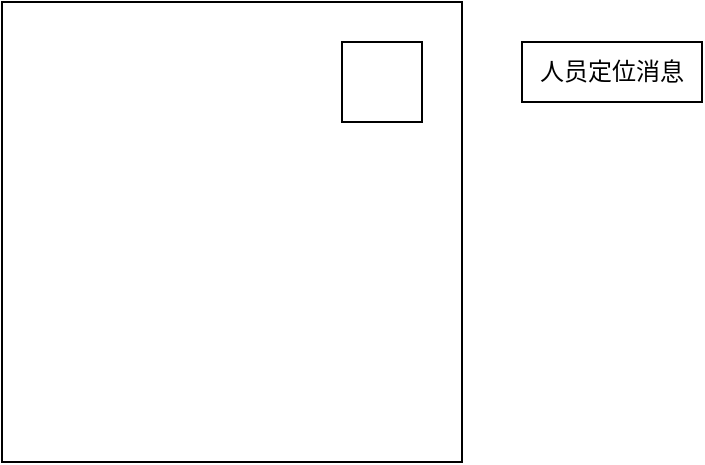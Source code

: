 <mxfile version="22.1.16" type="github">
  <diagram name="第 1 页" id="F-e15e70pxeCKfSHy69d">
    <mxGraphModel dx="574" dy="298" grid="1" gridSize="10" guides="1" tooltips="1" connect="1" arrows="1" fold="1" page="1" pageScale="1" pageWidth="827" pageHeight="1169" math="0" shadow="0">
      <root>
        <mxCell id="0" />
        <mxCell id="1" parent="0" />
        <mxCell id="lNZ20axD3Gg1a9wsW54W-1" value="" style="whiteSpace=wrap;html=1;aspect=fixed;" vertex="1" parent="1">
          <mxGeometry x="220" y="300" width="230" height="230" as="geometry" />
        </mxCell>
        <mxCell id="lNZ20axD3Gg1a9wsW54W-2" value="" style="whiteSpace=wrap;html=1;aspect=fixed;" vertex="1" parent="1">
          <mxGeometry x="390" y="320" width="40" height="40" as="geometry" />
        </mxCell>
        <mxCell id="lNZ20axD3Gg1a9wsW54W-4" value="人员定位消息" style="rounded=0;whiteSpace=wrap;html=1;" vertex="1" parent="1">
          <mxGeometry x="480" y="320" width="90" height="30" as="geometry" />
        </mxCell>
      </root>
    </mxGraphModel>
  </diagram>
</mxfile>
